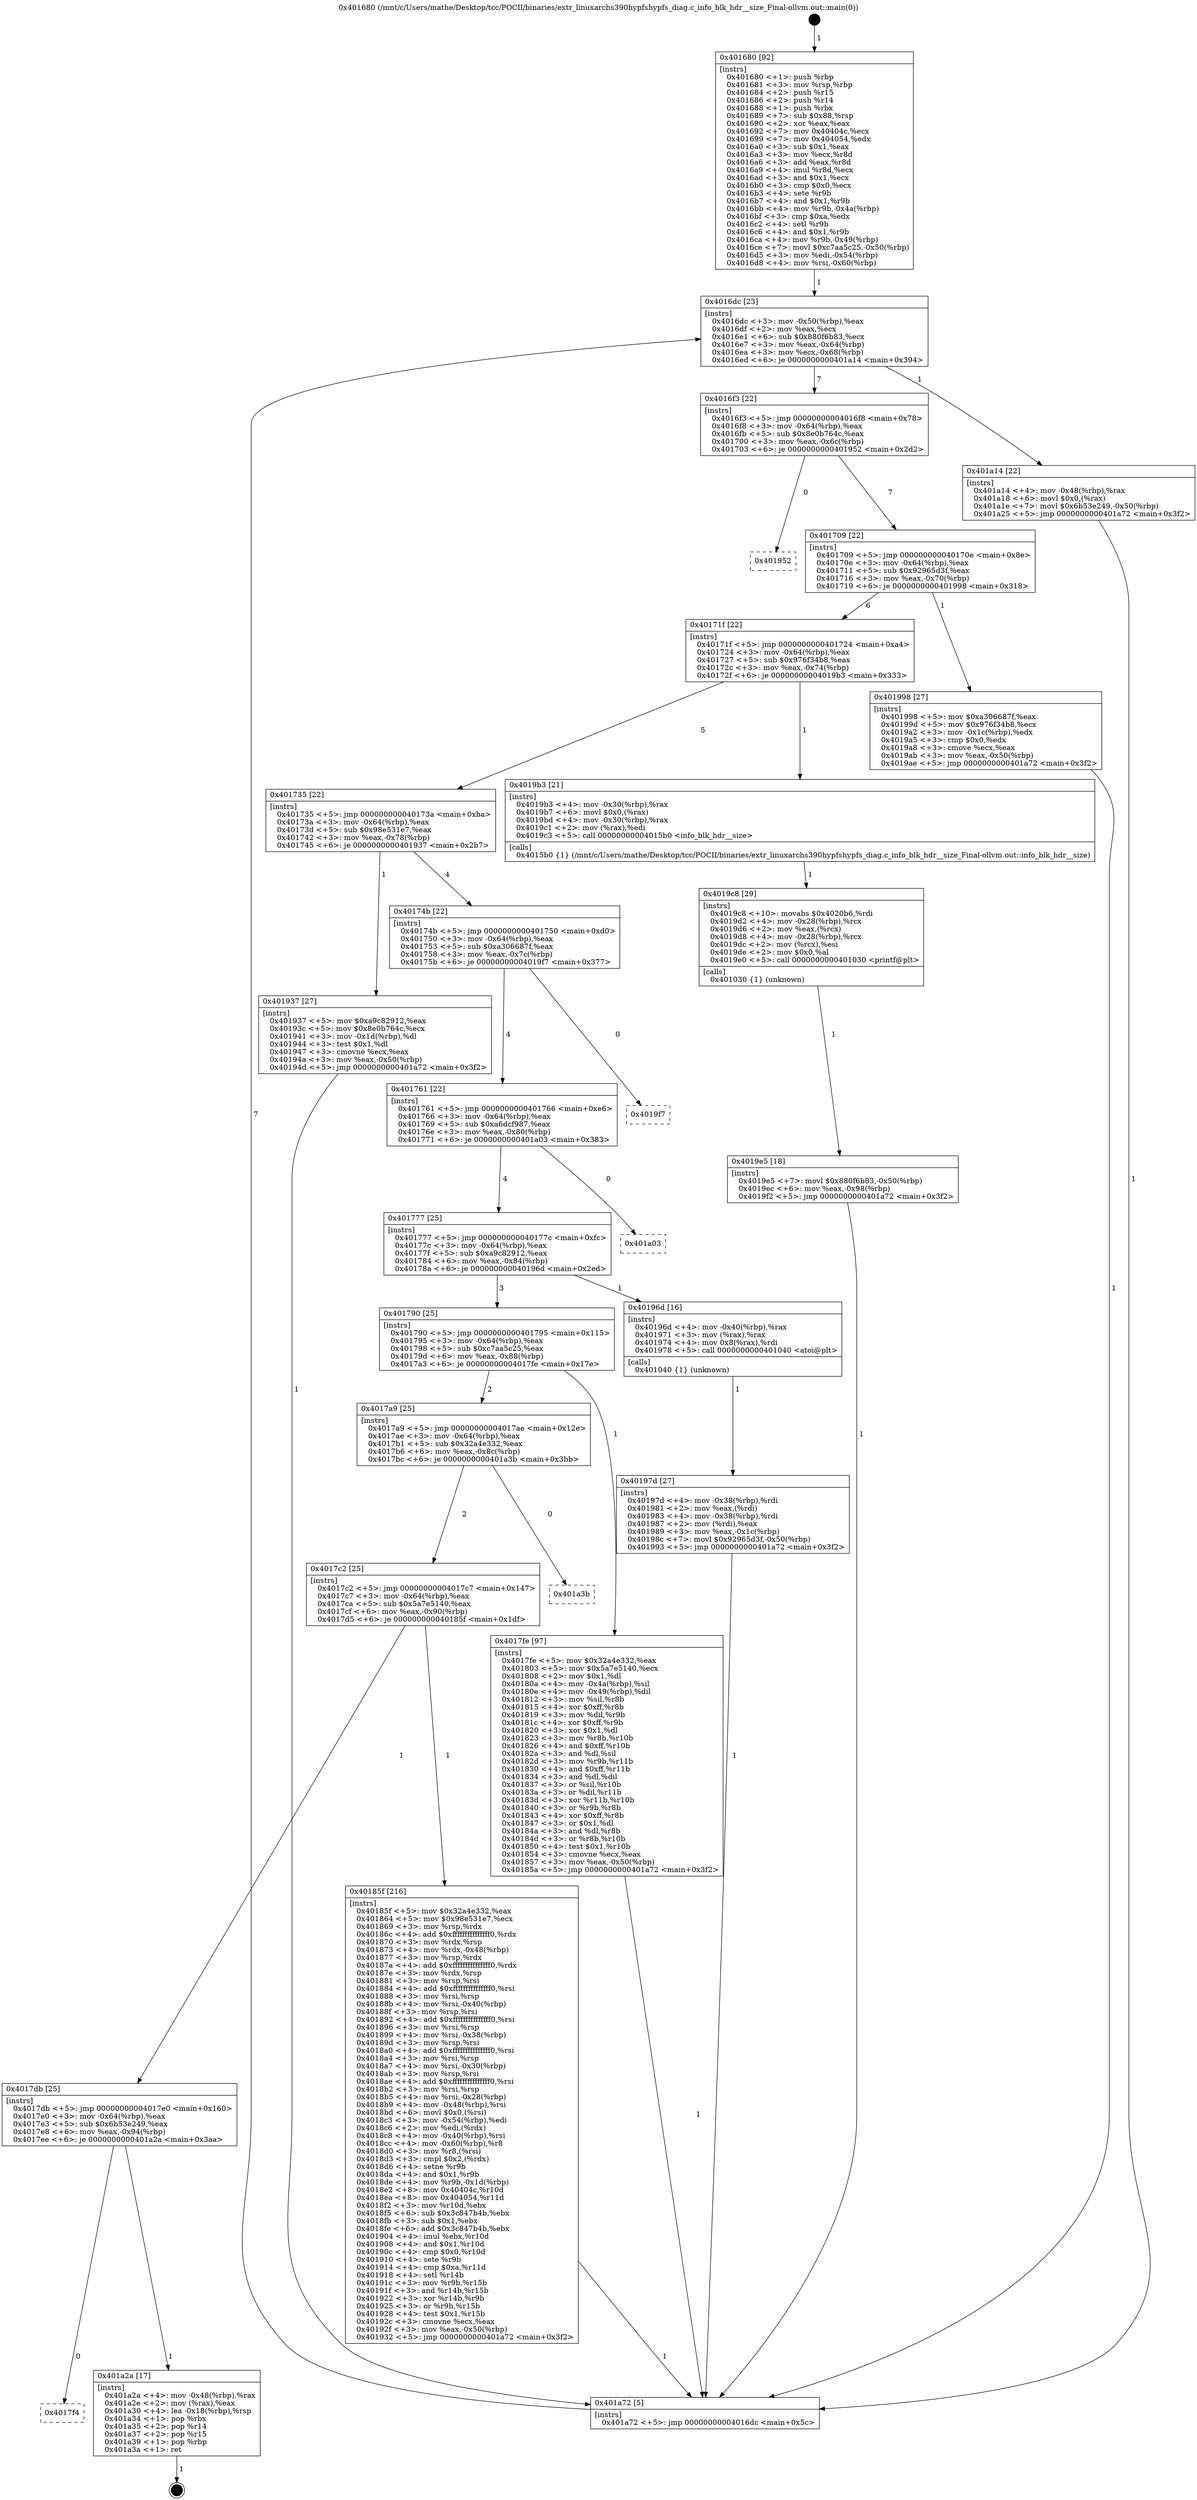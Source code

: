digraph "0x401680" {
  label = "0x401680 (/mnt/c/Users/mathe/Desktop/tcc/POCII/binaries/extr_linuxarchs390hypfshypfs_diag.c_info_blk_hdr__size_Final-ollvm.out::main(0))"
  labelloc = "t"
  node[shape=record]

  Entry [label="",width=0.3,height=0.3,shape=circle,fillcolor=black,style=filled]
  "0x4016dc" [label="{
     0x4016dc [23]\l
     | [instrs]\l
     &nbsp;&nbsp;0x4016dc \<+3\>: mov -0x50(%rbp),%eax\l
     &nbsp;&nbsp;0x4016df \<+2\>: mov %eax,%ecx\l
     &nbsp;&nbsp;0x4016e1 \<+6\>: sub $0x880f6b83,%ecx\l
     &nbsp;&nbsp;0x4016e7 \<+3\>: mov %eax,-0x64(%rbp)\l
     &nbsp;&nbsp;0x4016ea \<+3\>: mov %ecx,-0x68(%rbp)\l
     &nbsp;&nbsp;0x4016ed \<+6\>: je 0000000000401a14 \<main+0x394\>\l
  }"]
  "0x401a14" [label="{
     0x401a14 [22]\l
     | [instrs]\l
     &nbsp;&nbsp;0x401a14 \<+4\>: mov -0x48(%rbp),%rax\l
     &nbsp;&nbsp;0x401a18 \<+6\>: movl $0x0,(%rax)\l
     &nbsp;&nbsp;0x401a1e \<+7\>: movl $0x6b53e249,-0x50(%rbp)\l
     &nbsp;&nbsp;0x401a25 \<+5\>: jmp 0000000000401a72 \<main+0x3f2\>\l
  }"]
  "0x4016f3" [label="{
     0x4016f3 [22]\l
     | [instrs]\l
     &nbsp;&nbsp;0x4016f3 \<+5\>: jmp 00000000004016f8 \<main+0x78\>\l
     &nbsp;&nbsp;0x4016f8 \<+3\>: mov -0x64(%rbp),%eax\l
     &nbsp;&nbsp;0x4016fb \<+5\>: sub $0x8e0b764c,%eax\l
     &nbsp;&nbsp;0x401700 \<+3\>: mov %eax,-0x6c(%rbp)\l
     &nbsp;&nbsp;0x401703 \<+6\>: je 0000000000401952 \<main+0x2d2\>\l
  }"]
  Exit [label="",width=0.3,height=0.3,shape=circle,fillcolor=black,style=filled,peripheries=2]
  "0x401952" [label="{
     0x401952\l
  }", style=dashed]
  "0x401709" [label="{
     0x401709 [22]\l
     | [instrs]\l
     &nbsp;&nbsp;0x401709 \<+5\>: jmp 000000000040170e \<main+0x8e\>\l
     &nbsp;&nbsp;0x40170e \<+3\>: mov -0x64(%rbp),%eax\l
     &nbsp;&nbsp;0x401711 \<+5\>: sub $0x92965d3f,%eax\l
     &nbsp;&nbsp;0x401716 \<+3\>: mov %eax,-0x70(%rbp)\l
     &nbsp;&nbsp;0x401719 \<+6\>: je 0000000000401998 \<main+0x318\>\l
  }"]
  "0x4017f4" [label="{
     0x4017f4\l
  }", style=dashed]
  "0x401998" [label="{
     0x401998 [27]\l
     | [instrs]\l
     &nbsp;&nbsp;0x401998 \<+5\>: mov $0xa306687f,%eax\l
     &nbsp;&nbsp;0x40199d \<+5\>: mov $0x976f34b8,%ecx\l
     &nbsp;&nbsp;0x4019a2 \<+3\>: mov -0x1c(%rbp),%edx\l
     &nbsp;&nbsp;0x4019a5 \<+3\>: cmp $0x0,%edx\l
     &nbsp;&nbsp;0x4019a8 \<+3\>: cmove %ecx,%eax\l
     &nbsp;&nbsp;0x4019ab \<+3\>: mov %eax,-0x50(%rbp)\l
     &nbsp;&nbsp;0x4019ae \<+5\>: jmp 0000000000401a72 \<main+0x3f2\>\l
  }"]
  "0x40171f" [label="{
     0x40171f [22]\l
     | [instrs]\l
     &nbsp;&nbsp;0x40171f \<+5\>: jmp 0000000000401724 \<main+0xa4\>\l
     &nbsp;&nbsp;0x401724 \<+3\>: mov -0x64(%rbp),%eax\l
     &nbsp;&nbsp;0x401727 \<+5\>: sub $0x976f34b8,%eax\l
     &nbsp;&nbsp;0x40172c \<+3\>: mov %eax,-0x74(%rbp)\l
     &nbsp;&nbsp;0x40172f \<+6\>: je 00000000004019b3 \<main+0x333\>\l
  }"]
  "0x401a2a" [label="{
     0x401a2a [17]\l
     | [instrs]\l
     &nbsp;&nbsp;0x401a2a \<+4\>: mov -0x48(%rbp),%rax\l
     &nbsp;&nbsp;0x401a2e \<+2\>: mov (%rax),%eax\l
     &nbsp;&nbsp;0x401a30 \<+4\>: lea -0x18(%rbp),%rsp\l
     &nbsp;&nbsp;0x401a34 \<+1\>: pop %rbx\l
     &nbsp;&nbsp;0x401a35 \<+2\>: pop %r14\l
     &nbsp;&nbsp;0x401a37 \<+2\>: pop %r15\l
     &nbsp;&nbsp;0x401a39 \<+1\>: pop %rbp\l
     &nbsp;&nbsp;0x401a3a \<+1\>: ret\l
  }"]
  "0x4019b3" [label="{
     0x4019b3 [21]\l
     | [instrs]\l
     &nbsp;&nbsp;0x4019b3 \<+4\>: mov -0x30(%rbp),%rax\l
     &nbsp;&nbsp;0x4019b7 \<+6\>: movl $0x0,(%rax)\l
     &nbsp;&nbsp;0x4019bd \<+4\>: mov -0x30(%rbp),%rax\l
     &nbsp;&nbsp;0x4019c1 \<+2\>: mov (%rax),%edi\l
     &nbsp;&nbsp;0x4019c3 \<+5\>: call 00000000004015b0 \<info_blk_hdr__size\>\l
     | [calls]\l
     &nbsp;&nbsp;0x4015b0 \{1\} (/mnt/c/Users/mathe/Desktop/tcc/POCII/binaries/extr_linuxarchs390hypfshypfs_diag.c_info_blk_hdr__size_Final-ollvm.out::info_blk_hdr__size)\l
  }"]
  "0x401735" [label="{
     0x401735 [22]\l
     | [instrs]\l
     &nbsp;&nbsp;0x401735 \<+5\>: jmp 000000000040173a \<main+0xba\>\l
     &nbsp;&nbsp;0x40173a \<+3\>: mov -0x64(%rbp),%eax\l
     &nbsp;&nbsp;0x40173d \<+5\>: sub $0x98e531e7,%eax\l
     &nbsp;&nbsp;0x401742 \<+3\>: mov %eax,-0x78(%rbp)\l
     &nbsp;&nbsp;0x401745 \<+6\>: je 0000000000401937 \<main+0x2b7\>\l
  }"]
  "0x4019e5" [label="{
     0x4019e5 [18]\l
     | [instrs]\l
     &nbsp;&nbsp;0x4019e5 \<+7\>: movl $0x880f6b83,-0x50(%rbp)\l
     &nbsp;&nbsp;0x4019ec \<+6\>: mov %eax,-0x98(%rbp)\l
     &nbsp;&nbsp;0x4019f2 \<+5\>: jmp 0000000000401a72 \<main+0x3f2\>\l
  }"]
  "0x401937" [label="{
     0x401937 [27]\l
     | [instrs]\l
     &nbsp;&nbsp;0x401937 \<+5\>: mov $0xa9c82912,%eax\l
     &nbsp;&nbsp;0x40193c \<+5\>: mov $0x8e0b764c,%ecx\l
     &nbsp;&nbsp;0x401941 \<+3\>: mov -0x1d(%rbp),%dl\l
     &nbsp;&nbsp;0x401944 \<+3\>: test $0x1,%dl\l
     &nbsp;&nbsp;0x401947 \<+3\>: cmovne %ecx,%eax\l
     &nbsp;&nbsp;0x40194a \<+3\>: mov %eax,-0x50(%rbp)\l
     &nbsp;&nbsp;0x40194d \<+5\>: jmp 0000000000401a72 \<main+0x3f2\>\l
  }"]
  "0x40174b" [label="{
     0x40174b [22]\l
     | [instrs]\l
     &nbsp;&nbsp;0x40174b \<+5\>: jmp 0000000000401750 \<main+0xd0\>\l
     &nbsp;&nbsp;0x401750 \<+3\>: mov -0x64(%rbp),%eax\l
     &nbsp;&nbsp;0x401753 \<+5\>: sub $0xa306687f,%eax\l
     &nbsp;&nbsp;0x401758 \<+3\>: mov %eax,-0x7c(%rbp)\l
     &nbsp;&nbsp;0x40175b \<+6\>: je 00000000004019f7 \<main+0x377\>\l
  }"]
  "0x4019c8" [label="{
     0x4019c8 [29]\l
     | [instrs]\l
     &nbsp;&nbsp;0x4019c8 \<+10\>: movabs $0x4020b6,%rdi\l
     &nbsp;&nbsp;0x4019d2 \<+4\>: mov -0x28(%rbp),%rcx\l
     &nbsp;&nbsp;0x4019d6 \<+2\>: mov %eax,(%rcx)\l
     &nbsp;&nbsp;0x4019d8 \<+4\>: mov -0x28(%rbp),%rcx\l
     &nbsp;&nbsp;0x4019dc \<+2\>: mov (%rcx),%esi\l
     &nbsp;&nbsp;0x4019de \<+2\>: mov $0x0,%al\l
     &nbsp;&nbsp;0x4019e0 \<+5\>: call 0000000000401030 \<printf@plt\>\l
     | [calls]\l
     &nbsp;&nbsp;0x401030 \{1\} (unknown)\l
  }"]
  "0x4019f7" [label="{
     0x4019f7\l
  }", style=dashed]
  "0x401761" [label="{
     0x401761 [22]\l
     | [instrs]\l
     &nbsp;&nbsp;0x401761 \<+5\>: jmp 0000000000401766 \<main+0xe6\>\l
     &nbsp;&nbsp;0x401766 \<+3\>: mov -0x64(%rbp),%eax\l
     &nbsp;&nbsp;0x401769 \<+5\>: sub $0xa6dcf987,%eax\l
     &nbsp;&nbsp;0x40176e \<+3\>: mov %eax,-0x80(%rbp)\l
     &nbsp;&nbsp;0x401771 \<+6\>: je 0000000000401a03 \<main+0x383\>\l
  }"]
  "0x40197d" [label="{
     0x40197d [27]\l
     | [instrs]\l
     &nbsp;&nbsp;0x40197d \<+4\>: mov -0x38(%rbp),%rdi\l
     &nbsp;&nbsp;0x401981 \<+2\>: mov %eax,(%rdi)\l
     &nbsp;&nbsp;0x401983 \<+4\>: mov -0x38(%rbp),%rdi\l
     &nbsp;&nbsp;0x401987 \<+2\>: mov (%rdi),%eax\l
     &nbsp;&nbsp;0x401989 \<+3\>: mov %eax,-0x1c(%rbp)\l
     &nbsp;&nbsp;0x40198c \<+7\>: movl $0x92965d3f,-0x50(%rbp)\l
     &nbsp;&nbsp;0x401993 \<+5\>: jmp 0000000000401a72 \<main+0x3f2\>\l
  }"]
  "0x401a03" [label="{
     0x401a03\l
  }", style=dashed]
  "0x401777" [label="{
     0x401777 [25]\l
     | [instrs]\l
     &nbsp;&nbsp;0x401777 \<+5\>: jmp 000000000040177c \<main+0xfc\>\l
     &nbsp;&nbsp;0x40177c \<+3\>: mov -0x64(%rbp),%eax\l
     &nbsp;&nbsp;0x40177f \<+5\>: sub $0xa9c82912,%eax\l
     &nbsp;&nbsp;0x401784 \<+6\>: mov %eax,-0x84(%rbp)\l
     &nbsp;&nbsp;0x40178a \<+6\>: je 000000000040196d \<main+0x2ed\>\l
  }"]
  "0x4017db" [label="{
     0x4017db [25]\l
     | [instrs]\l
     &nbsp;&nbsp;0x4017db \<+5\>: jmp 00000000004017e0 \<main+0x160\>\l
     &nbsp;&nbsp;0x4017e0 \<+3\>: mov -0x64(%rbp),%eax\l
     &nbsp;&nbsp;0x4017e3 \<+5\>: sub $0x6b53e249,%eax\l
     &nbsp;&nbsp;0x4017e8 \<+6\>: mov %eax,-0x94(%rbp)\l
     &nbsp;&nbsp;0x4017ee \<+6\>: je 0000000000401a2a \<main+0x3aa\>\l
  }"]
  "0x40196d" [label="{
     0x40196d [16]\l
     | [instrs]\l
     &nbsp;&nbsp;0x40196d \<+4\>: mov -0x40(%rbp),%rax\l
     &nbsp;&nbsp;0x401971 \<+3\>: mov (%rax),%rax\l
     &nbsp;&nbsp;0x401974 \<+4\>: mov 0x8(%rax),%rdi\l
     &nbsp;&nbsp;0x401978 \<+5\>: call 0000000000401040 \<atoi@plt\>\l
     | [calls]\l
     &nbsp;&nbsp;0x401040 \{1\} (unknown)\l
  }"]
  "0x401790" [label="{
     0x401790 [25]\l
     | [instrs]\l
     &nbsp;&nbsp;0x401790 \<+5\>: jmp 0000000000401795 \<main+0x115\>\l
     &nbsp;&nbsp;0x401795 \<+3\>: mov -0x64(%rbp),%eax\l
     &nbsp;&nbsp;0x401798 \<+5\>: sub $0xc7aa5c25,%eax\l
     &nbsp;&nbsp;0x40179d \<+6\>: mov %eax,-0x88(%rbp)\l
     &nbsp;&nbsp;0x4017a3 \<+6\>: je 00000000004017fe \<main+0x17e\>\l
  }"]
  "0x40185f" [label="{
     0x40185f [216]\l
     | [instrs]\l
     &nbsp;&nbsp;0x40185f \<+5\>: mov $0x32a4e332,%eax\l
     &nbsp;&nbsp;0x401864 \<+5\>: mov $0x98e531e7,%ecx\l
     &nbsp;&nbsp;0x401869 \<+3\>: mov %rsp,%rdx\l
     &nbsp;&nbsp;0x40186c \<+4\>: add $0xfffffffffffffff0,%rdx\l
     &nbsp;&nbsp;0x401870 \<+3\>: mov %rdx,%rsp\l
     &nbsp;&nbsp;0x401873 \<+4\>: mov %rdx,-0x48(%rbp)\l
     &nbsp;&nbsp;0x401877 \<+3\>: mov %rsp,%rdx\l
     &nbsp;&nbsp;0x40187a \<+4\>: add $0xfffffffffffffff0,%rdx\l
     &nbsp;&nbsp;0x40187e \<+3\>: mov %rdx,%rsp\l
     &nbsp;&nbsp;0x401881 \<+3\>: mov %rsp,%rsi\l
     &nbsp;&nbsp;0x401884 \<+4\>: add $0xfffffffffffffff0,%rsi\l
     &nbsp;&nbsp;0x401888 \<+3\>: mov %rsi,%rsp\l
     &nbsp;&nbsp;0x40188b \<+4\>: mov %rsi,-0x40(%rbp)\l
     &nbsp;&nbsp;0x40188f \<+3\>: mov %rsp,%rsi\l
     &nbsp;&nbsp;0x401892 \<+4\>: add $0xfffffffffffffff0,%rsi\l
     &nbsp;&nbsp;0x401896 \<+3\>: mov %rsi,%rsp\l
     &nbsp;&nbsp;0x401899 \<+4\>: mov %rsi,-0x38(%rbp)\l
     &nbsp;&nbsp;0x40189d \<+3\>: mov %rsp,%rsi\l
     &nbsp;&nbsp;0x4018a0 \<+4\>: add $0xfffffffffffffff0,%rsi\l
     &nbsp;&nbsp;0x4018a4 \<+3\>: mov %rsi,%rsp\l
     &nbsp;&nbsp;0x4018a7 \<+4\>: mov %rsi,-0x30(%rbp)\l
     &nbsp;&nbsp;0x4018ab \<+3\>: mov %rsp,%rsi\l
     &nbsp;&nbsp;0x4018ae \<+4\>: add $0xfffffffffffffff0,%rsi\l
     &nbsp;&nbsp;0x4018b2 \<+3\>: mov %rsi,%rsp\l
     &nbsp;&nbsp;0x4018b5 \<+4\>: mov %rsi,-0x28(%rbp)\l
     &nbsp;&nbsp;0x4018b9 \<+4\>: mov -0x48(%rbp),%rsi\l
     &nbsp;&nbsp;0x4018bd \<+6\>: movl $0x0,(%rsi)\l
     &nbsp;&nbsp;0x4018c3 \<+3\>: mov -0x54(%rbp),%edi\l
     &nbsp;&nbsp;0x4018c6 \<+2\>: mov %edi,(%rdx)\l
     &nbsp;&nbsp;0x4018c8 \<+4\>: mov -0x40(%rbp),%rsi\l
     &nbsp;&nbsp;0x4018cc \<+4\>: mov -0x60(%rbp),%r8\l
     &nbsp;&nbsp;0x4018d0 \<+3\>: mov %r8,(%rsi)\l
     &nbsp;&nbsp;0x4018d3 \<+3\>: cmpl $0x2,(%rdx)\l
     &nbsp;&nbsp;0x4018d6 \<+4\>: setne %r9b\l
     &nbsp;&nbsp;0x4018da \<+4\>: and $0x1,%r9b\l
     &nbsp;&nbsp;0x4018de \<+4\>: mov %r9b,-0x1d(%rbp)\l
     &nbsp;&nbsp;0x4018e2 \<+8\>: mov 0x40404c,%r10d\l
     &nbsp;&nbsp;0x4018ea \<+8\>: mov 0x404054,%r11d\l
     &nbsp;&nbsp;0x4018f2 \<+3\>: mov %r10d,%ebx\l
     &nbsp;&nbsp;0x4018f5 \<+6\>: sub $0x3c847b4b,%ebx\l
     &nbsp;&nbsp;0x4018fb \<+3\>: sub $0x1,%ebx\l
     &nbsp;&nbsp;0x4018fe \<+6\>: add $0x3c847b4b,%ebx\l
     &nbsp;&nbsp;0x401904 \<+4\>: imul %ebx,%r10d\l
     &nbsp;&nbsp;0x401908 \<+4\>: and $0x1,%r10d\l
     &nbsp;&nbsp;0x40190c \<+4\>: cmp $0x0,%r10d\l
     &nbsp;&nbsp;0x401910 \<+4\>: sete %r9b\l
     &nbsp;&nbsp;0x401914 \<+4\>: cmp $0xa,%r11d\l
     &nbsp;&nbsp;0x401918 \<+4\>: setl %r14b\l
     &nbsp;&nbsp;0x40191c \<+3\>: mov %r9b,%r15b\l
     &nbsp;&nbsp;0x40191f \<+3\>: and %r14b,%r15b\l
     &nbsp;&nbsp;0x401922 \<+3\>: xor %r14b,%r9b\l
     &nbsp;&nbsp;0x401925 \<+3\>: or %r9b,%r15b\l
     &nbsp;&nbsp;0x401928 \<+4\>: test $0x1,%r15b\l
     &nbsp;&nbsp;0x40192c \<+3\>: cmovne %ecx,%eax\l
     &nbsp;&nbsp;0x40192f \<+3\>: mov %eax,-0x50(%rbp)\l
     &nbsp;&nbsp;0x401932 \<+5\>: jmp 0000000000401a72 \<main+0x3f2\>\l
  }"]
  "0x4017fe" [label="{
     0x4017fe [97]\l
     | [instrs]\l
     &nbsp;&nbsp;0x4017fe \<+5\>: mov $0x32a4e332,%eax\l
     &nbsp;&nbsp;0x401803 \<+5\>: mov $0x5a7e5140,%ecx\l
     &nbsp;&nbsp;0x401808 \<+2\>: mov $0x1,%dl\l
     &nbsp;&nbsp;0x40180a \<+4\>: mov -0x4a(%rbp),%sil\l
     &nbsp;&nbsp;0x40180e \<+4\>: mov -0x49(%rbp),%dil\l
     &nbsp;&nbsp;0x401812 \<+3\>: mov %sil,%r8b\l
     &nbsp;&nbsp;0x401815 \<+4\>: xor $0xff,%r8b\l
     &nbsp;&nbsp;0x401819 \<+3\>: mov %dil,%r9b\l
     &nbsp;&nbsp;0x40181c \<+4\>: xor $0xff,%r9b\l
     &nbsp;&nbsp;0x401820 \<+3\>: xor $0x1,%dl\l
     &nbsp;&nbsp;0x401823 \<+3\>: mov %r8b,%r10b\l
     &nbsp;&nbsp;0x401826 \<+4\>: and $0xff,%r10b\l
     &nbsp;&nbsp;0x40182a \<+3\>: and %dl,%sil\l
     &nbsp;&nbsp;0x40182d \<+3\>: mov %r9b,%r11b\l
     &nbsp;&nbsp;0x401830 \<+4\>: and $0xff,%r11b\l
     &nbsp;&nbsp;0x401834 \<+3\>: and %dl,%dil\l
     &nbsp;&nbsp;0x401837 \<+3\>: or %sil,%r10b\l
     &nbsp;&nbsp;0x40183a \<+3\>: or %dil,%r11b\l
     &nbsp;&nbsp;0x40183d \<+3\>: xor %r11b,%r10b\l
     &nbsp;&nbsp;0x401840 \<+3\>: or %r9b,%r8b\l
     &nbsp;&nbsp;0x401843 \<+4\>: xor $0xff,%r8b\l
     &nbsp;&nbsp;0x401847 \<+3\>: or $0x1,%dl\l
     &nbsp;&nbsp;0x40184a \<+3\>: and %dl,%r8b\l
     &nbsp;&nbsp;0x40184d \<+3\>: or %r8b,%r10b\l
     &nbsp;&nbsp;0x401850 \<+4\>: test $0x1,%r10b\l
     &nbsp;&nbsp;0x401854 \<+3\>: cmovne %ecx,%eax\l
     &nbsp;&nbsp;0x401857 \<+3\>: mov %eax,-0x50(%rbp)\l
     &nbsp;&nbsp;0x40185a \<+5\>: jmp 0000000000401a72 \<main+0x3f2\>\l
  }"]
  "0x4017a9" [label="{
     0x4017a9 [25]\l
     | [instrs]\l
     &nbsp;&nbsp;0x4017a9 \<+5\>: jmp 00000000004017ae \<main+0x12e\>\l
     &nbsp;&nbsp;0x4017ae \<+3\>: mov -0x64(%rbp),%eax\l
     &nbsp;&nbsp;0x4017b1 \<+5\>: sub $0x32a4e332,%eax\l
     &nbsp;&nbsp;0x4017b6 \<+6\>: mov %eax,-0x8c(%rbp)\l
     &nbsp;&nbsp;0x4017bc \<+6\>: je 0000000000401a3b \<main+0x3bb\>\l
  }"]
  "0x401a72" [label="{
     0x401a72 [5]\l
     | [instrs]\l
     &nbsp;&nbsp;0x401a72 \<+5\>: jmp 00000000004016dc \<main+0x5c\>\l
  }"]
  "0x401680" [label="{
     0x401680 [92]\l
     | [instrs]\l
     &nbsp;&nbsp;0x401680 \<+1\>: push %rbp\l
     &nbsp;&nbsp;0x401681 \<+3\>: mov %rsp,%rbp\l
     &nbsp;&nbsp;0x401684 \<+2\>: push %r15\l
     &nbsp;&nbsp;0x401686 \<+2\>: push %r14\l
     &nbsp;&nbsp;0x401688 \<+1\>: push %rbx\l
     &nbsp;&nbsp;0x401689 \<+7\>: sub $0x88,%rsp\l
     &nbsp;&nbsp;0x401690 \<+2\>: xor %eax,%eax\l
     &nbsp;&nbsp;0x401692 \<+7\>: mov 0x40404c,%ecx\l
     &nbsp;&nbsp;0x401699 \<+7\>: mov 0x404054,%edx\l
     &nbsp;&nbsp;0x4016a0 \<+3\>: sub $0x1,%eax\l
     &nbsp;&nbsp;0x4016a3 \<+3\>: mov %ecx,%r8d\l
     &nbsp;&nbsp;0x4016a6 \<+3\>: add %eax,%r8d\l
     &nbsp;&nbsp;0x4016a9 \<+4\>: imul %r8d,%ecx\l
     &nbsp;&nbsp;0x4016ad \<+3\>: and $0x1,%ecx\l
     &nbsp;&nbsp;0x4016b0 \<+3\>: cmp $0x0,%ecx\l
     &nbsp;&nbsp;0x4016b3 \<+4\>: sete %r9b\l
     &nbsp;&nbsp;0x4016b7 \<+4\>: and $0x1,%r9b\l
     &nbsp;&nbsp;0x4016bb \<+4\>: mov %r9b,-0x4a(%rbp)\l
     &nbsp;&nbsp;0x4016bf \<+3\>: cmp $0xa,%edx\l
     &nbsp;&nbsp;0x4016c2 \<+4\>: setl %r9b\l
     &nbsp;&nbsp;0x4016c6 \<+4\>: and $0x1,%r9b\l
     &nbsp;&nbsp;0x4016ca \<+4\>: mov %r9b,-0x49(%rbp)\l
     &nbsp;&nbsp;0x4016ce \<+7\>: movl $0xc7aa5c25,-0x50(%rbp)\l
     &nbsp;&nbsp;0x4016d5 \<+3\>: mov %edi,-0x54(%rbp)\l
     &nbsp;&nbsp;0x4016d8 \<+4\>: mov %rsi,-0x60(%rbp)\l
  }"]
  "0x4017c2" [label="{
     0x4017c2 [25]\l
     | [instrs]\l
     &nbsp;&nbsp;0x4017c2 \<+5\>: jmp 00000000004017c7 \<main+0x147\>\l
     &nbsp;&nbsp;0x4017c7 \<+3\>: mov -0x64(%rbp),%eax\l
     &nbsp;&nbsp;0x4017ca \<+5\>: sub $0x5a7e5140,%eax\l
     &nbsp;&nbsp;0x4017cf \<+6\>: mov %eax,-0x90(%rbp)\l
     &nbsp;&nbsp;0x4017d5 \<+6\>: je 000000000040185f \<main+0x1df\>\l
  }"]
  "0x401a3b" [label="{
     0x401a3b\l
  }", style=dashed]
  Entry -> "0x401680" [label=" 1"]
  "0x4016dc" -> "0x401a14" [label=" 1"]
  "0x4016dc" -> "0x4016f3" [label=" 7"]
  "0x401a2a" -> Exit [label=" 1"]
  "0x4016f3" -> "0x401952" [label=" 0"]
  "0x4016f3" -> "0x401709" [label=" 7"]
  "0x4017db" -> "0x4017f4" [label=" 0"]
  "0x401709" -> "0x401998" [label=" 1"]
  "0x401709" -> "0x40171f" [label=" 6"]
  "0x4017db" -> "0x401a2a" [label=" 1"]
  "0x40171f" -> "0x4019b3" [label=" 1"]
  "0x40171f" -> "0x401735" [label=" 5"]
  "0x401a14" -> "0x401a72" [label=" 1"]
  "0x401735" -> "0x401937" [label=" 1"]
  "0x401735" -> "0x40174b" [label=" 4"]
  "0x4019e5" -> "0x401a72" [label=" 1"]
  "0x40174b" -> "0x4019f7" [label=" 0"]
  "0x40174b" -> "0x401761" [label=" 4"]
  "0x4019c8" -> "0x4019e5" [label=" 1"]
  "0x401761" -> "0x401a03" [label=" 0"]
  "0x401761" -> "0x401777" [label=" 4"]
  "0x4019b3" -> "0x4019c8" [label=" 1"]
  "0x401777" -> "0x40196d" [label=" 1"]
  "0x401777" -> "0x401790" [label=" 3"]
  "0x401998" -> "0x401a72" [label=" 1"]
  "0x401790" -> "0x4017fe" [label=" 1"]
  "0x401790" -> "0x4017a9" [label=" 2"]
  "0x4017fe" -> "0x401a72" [label=" 1"]
  "0x401680" -> "0x4016dc" [label=" 1"]
  "0x401a72" -> "0x4016dc" [label=" 7"]
  "0x40197d" -> "0x401a72" [label=" 1"]
  "0x4017a9" -> "0x401a3b" [label=" 0"]
  "0x4017a9" -> "0x4017c2" [label=" 2"]
  "0x40196d" -> "0x40197d" [label=" 1"]
  "0x4017c2" -> "0x40185f" [label=" 1"]
  "0x4017c2" -> "0x4017db" [label=" 1"]
  "0x40185f" -> "0x401a72" [label=" 1"]
  "0x401937" -> "0x401a72" [label=" 1"]
}
